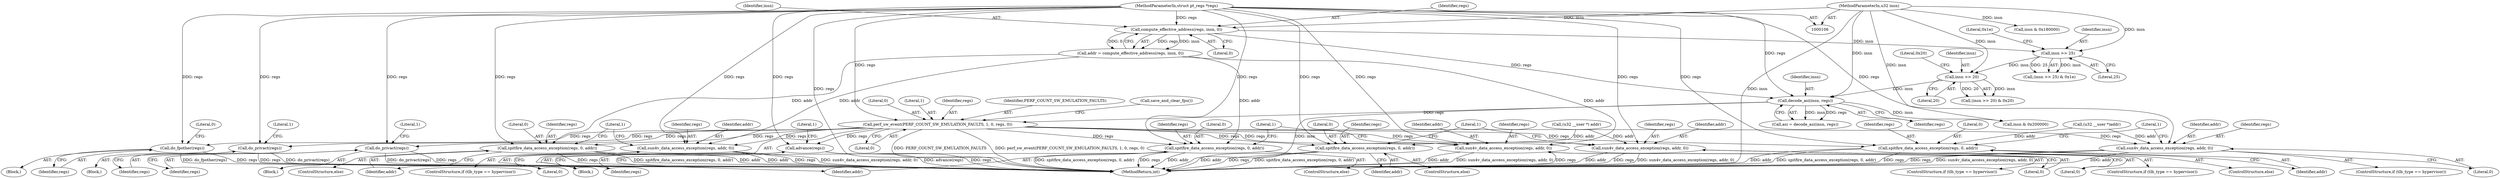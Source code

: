 digraph "1_linux_a8b0ca17b80e92faab46ee7179ba9e99ccb61233_36@del" {
"1000150" [label="(Call,perf_sw_event(PERF_COUNT_SW_EMULATION_FAULTS, 1, 0, regs, 0))"];
"1000138" [label="(Call,decode_asi(insn, regs))"];
"1000127" [label="(Call,insn >> 20)"];
"1000122" [label="(Call,insn >> 25)"];
"1000113" [label="(Call,compute_effective_address(regs, insn, 0))"];
"1000108" [label="(MethodParameterIn,struct pt_regs *regs)"];
"1000107" [label="(MethodParameterIn,u32 insn)"];
"1000178" [label="(Call,do_fpother(regs))"];
"1000233" [label="(Call,do_privact(regs))"];
"1000266" [label="(Call,sun4v_data_access_exception(regs, addr, 0))"];
"1000271" [label="(Call,spitfire_data_access_exception(regs, 0, addr))"];
"1000320" [label="(Call,sun4v_data_access_exception(regs, addr, 0))"];
"1000325" [label="(Call,spitfire_data_access_exception(regs, 0, addr))"];
"1000343" [label="(Call,do_privact(regs))"];
"1000357" [label="(Call,sun4v_data_access_exception(regs, addr, 0))"];
"1000362" [label="(Call,spitfire_data_access_exception(regs, 0, addr))"];
"1000449" [label="(Call,sun4v_data_access_exception(regs, addr, 0))"];
"1000454" [label="(Call,spitfire_data_access_exception(regs, 0, addr))"];
"1000601" [label="(Call,advance(regs))"];
"1000365" [label="(Identifier,addr)"];
"1000454" [label="(Call,spitfire_data_access_exception(regs, 0, addr))"];
"1000262" [label="(ControlStructure,if (tlb_type == hypervisor))"];
"1000272" [label="(Identifier,regs)"];
"1000276" [label="(Literal,1)"];
"1000123" [label="(Identifier,insn)"];
"1000153" [label="(Literal,0)"];
"1000124" [label="(Literal,25)"];
"1000601" [label="(Call,advance(regs))"];
"1000108" [label="(MethodParameterIn,struct pt_regs *regs)"];
"1000140" [label="(Identifier,regs)"];
"1000367" [label="(Literal,1)"];
"1000152" [label="(Literal,1)"];
"1000328" [label="(Identifier,addr)"];
"1000126" [label="(Call,(insn >> 20) & 0x20)"];
"1000346" [label="(Literal,1)"];
"1000179" [label="(Identifier,regs)"];
"1000267" [label="(Identifier,regs)"];
"1000353" [label="(ControlStructure,if (tlb_type == hypervisor))"];
"1000183" [label="(Call,insn & 0x200000)"];
"1000178" [label="(Call,do_fpother(regs))"];
"1000111" [label="(Call,addr = compute_effective_address(regs, insn, 0))"];
"1000109" [label="(Block,)"];
"1000330" [label="(Literal,1)"];
"1000321" [label="(Identifier,regs)"];
"1000266" [label="(Call,sun4v_data_access_exception(regs, addr, 0))"];
"1000452" [label="(Literal,0)"];
"1000408" [label="(Call,(u32 __user *) addr)"];
"1000138" [label="(Call,decode_asi(insn, regs))"];
"1000326" [label="(Identifier,regs)"];
"1000457" [label="(Identifier,addr)"];
"1000181" [label="(Literal,0)"];
"1000359" [label="(Identifier,addr)"];
"1000459" [label="(Literal,1)"];
"1000445" [label="(ControlStructure,if (tlb_type == hypervisor))"];
"1000343" [label="(Call,do_privact(regs))"];
"1000232" [label="(Block,)"];
"1000116" [label="(Literal,0)"];
"1000236" [label="(Literal,1)"];
"1000453" [label="(ControlStructure,else)"];
"1000154" [label="(Identifier,regs)"];
"1000269" [label="(Literal,0)"];
"1000271" [label="(Call,spitfire_data_access_exception(regs, 0, addr))"];
"1000127" [label="(Call,insn >> 20)"];
"1000604" [label="(Literal,1)"];
"1000358" [label="(Identifier,regs)"];
"1000323" [label="(Literal,0)"];
"1000605" [label="(MethodReturn,int)"];
"1000360" [label="(Literal,0)"];
"1000234" [label="(Identifier,regs)"];
"1000115" [label="(Identifier,insn)"];
"1000450" [label="(Identifier,regs)"];
"1000270" [label="(ControlStructure,else)"];
"1000130" [label="(Literal,0x20)"];
"1000268" [label="(Identifier,addr)"];
"1000168" [label="(Block,)"];
"1000150" [label="(Call,perf_sw_event(PERF_COUNT_SW_EMULATION_FAULTS, 1, 0, regs, 0))"];
"1000114" [label="(Identifier,regs)"];
"1000125" [label="(Literal,0x1e)"];
"1000151" [label="(Identifier,PERF_COUNT_SW_EMULATION_FAULTS)"];
"1000136" [label="(Call,asi = decode_asi(insn, regs))"];
"1000156" [label="(Call,save_and_clear_fpu())"];
"1000320" [label="(Call,sun4v_data_access_exception(regs, addr, 0))"];
"1000139" [label="(Identifier,insn)"];
"1000363" [label="(Identifier,regs)"];
"1000327" [label="(Literal,0)"];
"1000357" [label="(Call,sun4v_data_access_exception(regs, addr, 0))"];
"1000324" [label="(ControlStructure,else)"];
"1000113" [label="(Call,compute_effective_address(regs, insn, 0))"];
"1000364" [label="(Literal,0)"];
"1000233" [label="(Call,do_privact(regs))"];
"1000369" [label="(Call,insn & 0x180000)"];
"1000449" [label="(Call,sun4v_data_access_exception(regs, addr, 0))"];
"1000455" [label="(Identifier,regs)"];
"1000362" [label="(Call,spitfire_data_access_exception(regs, 0, addr))"];
"1000273" [label="(Literal,0)"];
"1000128" [label="(Identifier,insn)"];
"1000456" [label="(Literal,0)"];
"1000361" [label="(ControlStructure,else)"];
"1000121" [label="(Call,(insn >> 25) & 0x1e)"];
"1000344" [label="(Identifier,regs)"];
"1000107" [label="(MethodParameterIn,u32 insn)"];
"1000129" [label="(Literal,20)"];
"1000283" [label="(Call,(u32 __user *)addr)"];
"1000325" [label="(Call,spitfire_data_access_exception(regs, 0, addr))"];
"1000274" [label="(Identifier,addr)"];
"1000322" [label="(Identifier,addr)"];
"1000122" [label="(Call,insn >> 25)"];
"1000602" [label="(Identifier,regs)"];
"1000316" [label="(ControlStructure,if (tlb_type == hypervisor))"];
"1000451" [label="(Identifier,addr)"];
"1000155" [label="(Literal,0)"];
"1000342" [label="(Block,)"];
"1000150" -> "1000109"  [label="AST: "];
"1000150" -> "1000155"  [label="CFG: "];
"1000151" -> "1000150"  [label="AST: "];
"1000152" -> "1000150"  [label="AST: "];
"1000153" -> "1000150"  [label="AST: "];
"1000154" -> "1000150"  [label="AST: "];
"1000155" -> "1000150"  [label="AST: "];
"1000156" -> "1000150"  [label="CFG: "];
"1000150" -> "1000605"  [label="DDG: PERF_COUNT_SW_EMULATION_FAULTS"];
"1000150" -> "1000605"  [label="DDG: perf_sw_event(PERF_COUNT_SW_EMULATION_FAULTS, 1, 0, regs, 0)"];
"1000138" -> "1000150"  [label="DDG: regs"];
"1000108" -> "1000150"  [label="DDG: regs"];
"1000150" -> "1000178"  [label="DDG: regs"];
"1000150" -> "1000233"  [label="DDG: regs"];
"1000150" -> "1000266"  [label="DDG: regs"];
"1000150" -> "1000271"  [label="DDG: regs"];
"1000150" -> "1000320"  [label="DDG: regs"];
"1000150" -> "1000325"  [label="DDG: regs"];
"1000150" -> "1000343"  [label="DDG: regs"];
"1000150" -> "1000357"  [label="DDG: regs"];
"1000150" -> "1000362"  [label="DDG: regs"];
"1000150" -> "1000449"  [label="DDG: regs"];
"1000150" -> "1000454"  [label="DDG: regs"];
"1000150" -> "1000601"  [label="DDG: regs"];
"1000138" -> "1000136"  [label="AST: "];
"1000138" -> "1000140"  [label="CFG: "];
"1000139" -> "1000138"  [label="AST: "];
"1000140" -> "1000138"  [label="AST: "];
"1000136" -> "1000138"  [label="CFG: "];
"1000138" -> "1000605"  [label="DDG: insn"];
"1000138" -> "1000136"  [label="DDG: insn"];
"1000138" -> "1000136"  [label="DDG: regs"];
"1000127" -> "1000138"  [label="DDG: insn"];
"1000107" -> "1000138"  [label="DDG: insn"];
"1000113" -> "1000138"  [label="DDG: regs"];
"1000108" -> "1000138"  [label="DDG: regs"];
"1000138" -> "1000183"  [label="DDG: insn"];
"1000127" -> "1000126"  [label="AST: "];
"1000127" -> "1000129"  [label="CFG: "];
"1000128" -> "1000127"  [label="AST: "];
"1000129" -> "1000127"  [label="AST: "];
"1000130" -> "1000127"  [label="CFG: "];
"1000127" -> "1000126"  [label="DDG: insn"];
"1000127" -> "1000126"  [label="DDG: 20"];
"1000122" -> "1000127"  [label="DDG: insn"];
"1000107" -> "1000127"  [label="DDG: insn"];
"1000122" -> "1000121"  [label="AST: "];
"1000122" -> "1000124"  [label="CFG: "];
"1000123" -> "1000122"  [label="AST: "];
"1000124" -> "1000122"  [label="AST: "];
"1000125" -> "1000122"  [label="CFG: "];
"1000122" -> "1000121"  [label="DDG: insn"];
"1000122" -> "1000121"  [label="DDG: 25"];
"1000113" -> "1000122"  [label="DDG: insn"];
"1000107" -> "1000122"  [label="DDG: insn"];
"1000113" -> "1000111"  [label="AST: "];
"1000113" -> "1000116"  [label="CFG: "];
"1000114" -> "1000113"  [label="AST: "];
"1000115" -> "1000113"  [label="AST: "];
"1000116" -> "1000113"  [label="AST: "];
"1000111" -> "1000113"  [label="CFG: "];
"1000113" -> "1000111"  [label="DDG: regs"];
"1000113" -> "1000111"  [label="DDG: insn"];
"1000113" -> "1000111"  [label="DDG: 0"];
"1000108" -> "1000113"  [label="DDG: regs"];
"1000107" -> "1000113"  [label="DDG: insn"];
"1000108" -> "1000106"  [label="AST: "];
"1000108" -> "1000605"  [label="DDG: regs"];
"1000108" -> "1000178"  [label="DDG: regs"];
"1000108" -> "1000233"  [label="DDG: regs"];
"1000108" -> "1000266"  [label="DDG: regs"];
"1000108" -> "1000271"  [label="DDG: regs"];
"1000108" -> "1000320"  [label="DDG: regs"];
"1000108" -> "1000325"  [label="DDG: regs"];
"1000108" -> "1000343"  [label="DDG: regs"];
"1000108" -> "1000357"  [label="DDG: regs"];
"1000108" -> "1000362"  [label="DDG: regs"];
"1000108" -> "1000449"  [label="DDG: regs"];
"1000108" -> "1000454"  [label="DDG: regs"];
"1000108" -> "1000601"  [label="DDG: regs"];
"1000107" -> "1000106"  [label="AST: "];
"1000107" -> "1000605"  [label="DDG: insn"];
"1000107" -> "1000183"  [label="DDG: insn"];
"1000107" -> "1000369"  [label="DDG: insn"];
"1000178" -> "1000168"  [label="AST: "];
"1000178" -> "1000179"  [label="CFG: "];
"1000179" -> "1000178"  [label="AST: "];
"1000181" -> "1000178"  [label="CFG: "];
"1000178" -> "1000605"  [label="DDG: do_fpother(regs)"];
"1000178" -> "1000605"  [label="DDG: regs"];
"1000233" -> "1000232"  [label="AST: "];
"1000233" -> "1000234"  [label="CFG: "];
"1000234" -> "1000233"  [label="AST: "];
"1000236" -> "1000233"  [label="CFG: "];
"1000233" -> "1000605"  [label="DDG: do_privact(regs)"];
"1000233" -> "1000605"  [label="DDG: regs"];
"1000266" -> "1000262"  [label="AST: "];
"1000266" -> "1000269"  [label="CFG: "];
"1000267" -> "1000266"  [label="AST: "];
"1000268" -> "1000266"  [label="AST: "];
"1000269" -> "1000266"  [label="AST: "];
"1000276" -> "1000266"  [label="CFG: "];
"1000266" -> "1000605"  [label="DDG: addr"];
"1000266" -> "1000605"  [label="DDG: regs"];
"1000266" -> "1000605"  [label="DDG: sun4v_data_access_exception(regs, addr, 0)"];
"1000111" -> "1000266"  [label="DDG: addr"];
"1000271" -> "1000270"  [label="AST: "];
"1000271" -> "1000274"  [label="CFG: "];
"1000272" -> "1000271"  [label="AST: "];
"1000273" -> "1000271"  [label="AST: "];
"1000274" -> "1000271"  [label="AST: "];
"1000276" -> "1000271"  [label="CFG: "];
"1000271" -> "1000605"  [label="DDG: addr"];
"1000271" -> "1000605"  [label="DDG: regs"];
"1000271" -> "1000605"  [label="DDG: spitfire_data_access_exception(regs, 0, addr)"];
"1000111" -> "1000271"  [label="DDG: addr"];
"1000320" -> "1000316"  [label="AST: "];
"1000320" -> "1000323"  [label="CFG: "];
"1000321" -> "1000320"  [label="AST: "];
"1000322" -> "1000320"  [label="AST: "];
"1000323" -> "1000320"  [label="AST: "];
"1000330" -> "1000320"  [label="CFG: "];
"1000320" -> "1000605"  [label="DDG: addr"];
"1000320" -> "1000605"  [label="DDG: regs"];
"1000320" -> "1000605"  [label="DDG: sun4v_data_access_exception(regs, addr, 0)"];
"1000283" -> "1000320"  [label="DDG: addr"];
"1000325" -> "1000324"  [label="AST: "];
"1000325" -> "1000328"  [label="CFG: "];
"1000326" -> "1000325"  [label="AST: "];
"1000327" -> "1000325"  [label="AST: "];
"1000328" -> "1000325"  [label="AST: "];
"1000330" -> "1000325"  [label="CFG: "];
"1000325" -> "1000605"  [label="DDG: regs"];
"1000325" -> "1000605"  [label="DDG: addr"];
"1000325" -> "1000605"  [label="DDG: spitfire_data_access_exception(regs, 0, addr)"];
"1000283" -> "1000325"  [label="DDG: addr"];
"1000343" -> "1000342"  [label="AST: "];
"1000343" -> "1000344"  [label="CFG: "];
"1000344" -> "1000343"  [label="AST: "];
"1000346" -> "1000343"  [label="CFG: "];
"1000343" -> "1000605"  [label="DDG: regs"];
"1000343" -> "1000605"  [label="DDG: do_privact(regs)"];
"1000357" -> "1000353"  [label="AST: "];
"1000357" -> "1000360"  [label="CFG: "];
"1000358" -> "1000357"  [label="AST: "];
"1000359" -> "1000357"  [label="AST: "];
"1000360" -> "1000357"  [label="AST: "];
"1000367" -> "1000357"  [label="CFG: "];
"1000357" -> "1000605"  [label="DDG: sun4v_data_access_exception(regs, addr, 0)"];
"1000357" -> "1000605"  [label="DDG: regs"];
"1000357" -> "1000605"  [label="DDG: addr"];
"1000111" -> "1000357"  [label="DDG: addr"];
"1000362" -> "1000361"  [label="AST: "];
"1000362" -> "1000365"  [label="CFG: "];
"1000363" -> "1000362"  [label="AST: "];
"1000364" -> "1000362"  [label="AST: "];
"1000365" -> "1000362"  [label="AST: "];
"1000367" -> "1000362"  [label="CFG: "];
"1000362" -> "1000605"  [label="DDG: addr"];
"1000362" -> "1000605"  [label="DDG: spitfire_data_access_exception(regs, 0, addr)"];
"1000362" -> "1000605"  [label="DDG: regs"];
"1000111" -> "1000362"  [label="DDG: addr"];
"1000449" -> "1000445"  [label="AST: "];
"1000449" -> "1000452"  [label="CFG: "];
"1000450" -> "1000449"  [label="AST: "];
"1000451" -> "1000449"  [label="AST: "];
"1000452" -> "1000449"  [label="AST: "];
"1000459" -> "1000449"  [label="CFG: "];
"1000449" -> "1000605"  [label="DDG: regs"];
"1000449" -> "1000605"  [label="DDG: sun4v_data_access_exception(regs, addr, 0)"];
"1000449" -> "1000605"  [label="DDG: addr"];
"1000408" -> "1000449"  [label="DDG: addr"];
"1000454" -> "1000453"  [label="AST: "];
"1000454" -> "1000457"  [label="CFG: "];
"1000455" -> "1000454"  [label="AST: "];
"1000456" -> "1000454"  [label="AST: "];
"1000457" -> "1000454"  [label="AST: "];
"1000459" -> "1000454"  [label="CFG: "];
"1000454" -> "1000605"  [label="DDG: regs"];
"1000454" -> "1000605"  [label="DDG: addr"];
"1000454" -> "1000605"  [label="DDG: spitfire_data_access_exception(regs, 0, addr)"];
"1000408" -> "1000454"  [label="DDG: addr"];
"1000601" -> "1000109"  [label="AST: "];
"1000601" -> "1000602"  [label="CFG: "];
"1000602" -> "1000601"  [label="AST: "];
"1000604" -> "1000601"  [label="CFG: "];
"1000601" -> "1000605"  [label="DDG: regs"];
"1000601" -> "1000605"  [label="DDG: advance(regs)"];
}
